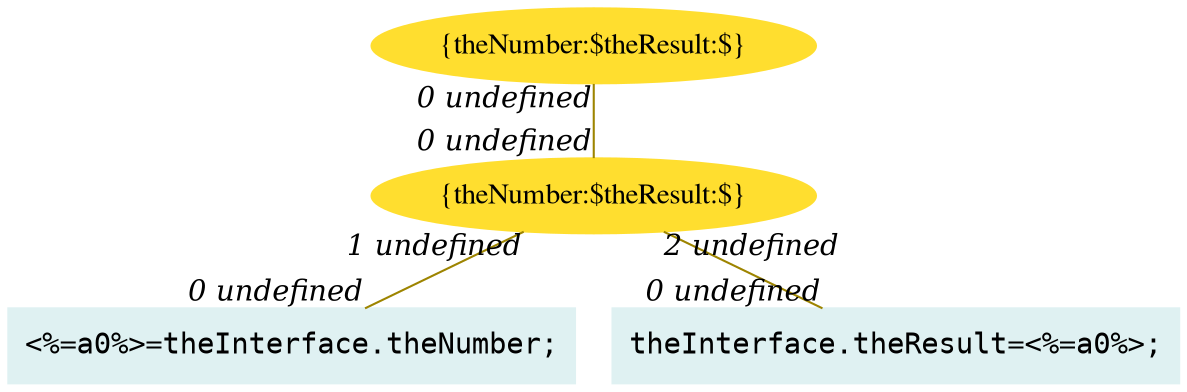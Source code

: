 digraph g{node_6322 [shape="ellipse", style="filled", color="#ffde2f", fontname="Times", label="{theNumber:$theResult:$}" ]
node_6328 [shape="box", style="filled", color="#dff1f2", fontname="Courier", label="<%=a0%>=theInterface.theNumber;
" ]
node_6330 [shape="box", style="filled", color="#dff1f2", fontname="Courier", label="theInterface.theResult=<%=a0%>;
" ]
node_6332 [shape="ellipse", style="filled", color="#ffde2f", fontname="Times", label="{theNumber:$theResult:$}" ]
node_6332 -> node_6328 [dir=none, arrowHead=none, fontname="Times-Italic", arrowsize=1, color="#9d8400", label="",  headlabel="0 undefined", taillabel="1 undefined" ]
node_6332 -> node_6330 [dir=none, arrowHead=none, fontname="Times-Italic", arrowsize=1, color="#9d8400", label="",  headlabel="0 undefined", taillabel="2 undefined" ]
node_6322 -> node_6332 [dir=none, arrowHead=none, fontname="Times-Italic", arrowsize=1, color="#9d8400", label="",  headlabel="0 undefined", taillabel="0 undefined" ]
}